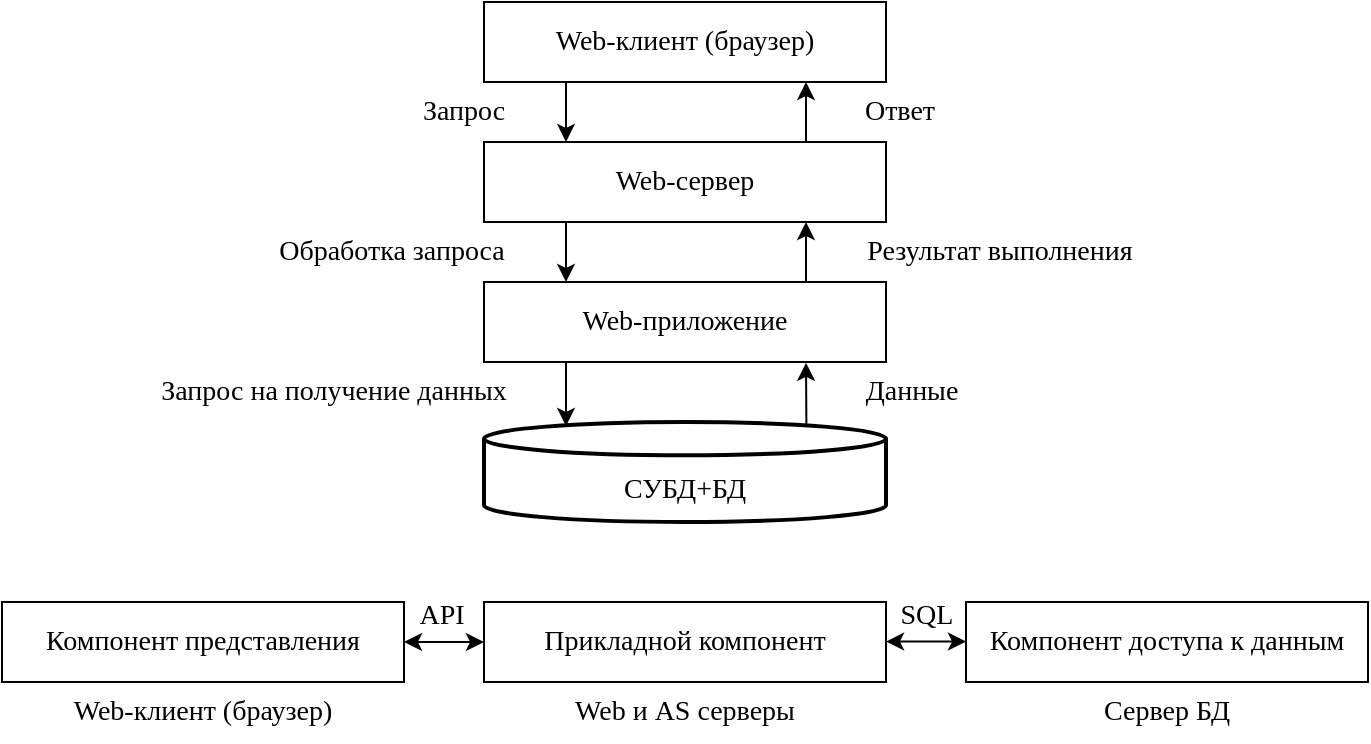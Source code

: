 <mxfile version="21.0.10" type="device"><diagram name="Страница 1" id="TZW22sQ7FZuwXQgcL7su"><mxGraphModel dx="1434" dy="388" grid="0" gridSize="10" guides="1" tooltips="1" connect="1" arrows="1" fold="1" page="0" pageScale="1" pageWidth="827" pageHeight="1169" math="0" shadow="0"><root><mxCell id="0"/><mxCell id="1" parent="0"/><mxCell id="z5t8IHFIO30qfRczuExm-2" value="&lt;br style=&quot;font-size: 14px;&quot;&gt;СУБД+БД" style="strokeWidth=2;html=1;shape=mxgraph.flowchart.database;whiteSpace=wrap;fontFamily=Times New Roman;fontSize=14;" vertex="1" parent="1"><mxGeometry x="319" y="670" width="201" height="50" as="geometry"/></mxCell><mxCell id="z5t8IHFIO30qfRczuExm-5" value="Web-приложение" style="rounded=0;whiteSpace=wrap;html=1;fontFamily=Times New Roman;fontSize=14;" vertex="1" parent="1"><mxGeometry x="319" y="600" width="201" height="40" as="geometry"/></mxCell><mxCell id="z5t8IHFIO30qfRczuExm-6" value="Web-сервер" style="rounded=0;whiteSpace=wrap;html=1;fontFamily=Times New Roman;fontSize=14;" vertex="1" parent="1"><mxGeometry x="319" y="530" width="201" height="40" as="geometry"/></mxCell><mxCell id="z5t8IHFIO30qfRczuExm-7" value="Web-клиент (браузер)" style="rounded=0;whiteSpace=wrap;html=1;fontFamily=Times New Roman;fontSize=14;" vertex="1" parent="1"><mxGeometry x="319" y="460" width="201" height="40" as="geometry"/></mxCell><mxCell id="z5t8IHFIO30qfRczuExm-8" value="" style="endArrow=classic;html=1;rounded=0;exitX=0.802;exitY=0.031;exitDx=0;exitDy=0;exitPerimeter=0;entryX=0.801;entryY=1.01;entryDx=0;entryDy=0;entryPerimeter=0;" edge="1" parent="1" source="z5t8IHFIO30qfRczuExm-2" target="z5t8IHFIO30qfRczuExm-5"><mxGeometry width="50" height="50" relative="1" as="geometry"><mxPoint x="390" y="620" as="sourcePoint"/><mxPoint x="440" y="570" as="targetPoint"/></mxGeometry></mxCell><mxCell id="z5t8IHFIO30qfRczuExm-9" value="" style="endArrow=classic;html=1;rounded=0;exitX=0.802;exitY=0.031;exitDx=0;exitDy=0;exitPerimeter=0;entryX=0.801;entryY=1.01;entryDx=0;entryDy=0;entryPerimeter=0;" edge="1" parent="1"><mxGeometry width="50" height="50" relative="1" as="geometry"><mxPoint x="360" y="640" as="sourcePoint"/><mxPoint x="360" y="672" as="targetPoint"/></mxGeometry></mxCell><mxCell id="z5t8IHFIO30qfRczuExm-10" value="" style="endArrow=classic;html=1;rounded=0;" edge="1" parent="1"><mxGeometry width="50" height="50" relative="1" as="geometry"><mxPoint x="480" y="600" as="sourcePoint"/><mxPoint x="480" y="570" as="targetPoint"/></mxGeometry></mxCell><mxCell id="z5t8IHFIO30qfRczuExm-11" value="" style="endArrow=classic;html=1;rounded=0;" edge="1" parent="1"><mxGeometry width="50" height="50" relative="1" as="geometry"><mxPoint x="480" y="530" as="sourcePoint"/><mxPoint x="480" y="500" as="targetPoint"/></mxGeometry></mxCell><mxCell id="z5t8IHFIO30qfRczuExm-12" value="" style="endArrow=classic;html=1;rounded=0;" edge="1" parent="1"><mxGeometry width="50" height="50" relative="1" as="geometry"><mxPoint x="360" y="570" as="sourcePoint"/><mxPoint x="360" y="600" as="targetPoint"/></mxGeometry></mxCell><mxCell id="z5t8IHFIO30qfRczuExm-13" value="" style="endArrow=classic;html=1;rounded=0;" edge="1" parent="1"><mxGeometry width="50" height="50" relative="1" as="geometry"><mxPoint x="360" y="500" as="sourcePoint"/><mxPoint x="360" y="530" as="targetPoint"/></mxGeometry></mxCell><mxCell id="z5t8IHFIO30qfRczuExm-14" value="Запрос" style="text;html=1;strokeColor=none;fillColor=none;align=center;verticalAlign=middle;whiteSpace=wrap;rounded=0;fontFamily=Times New Roman;fontSize=14;" vertex="1" parent="1"><mxGeometry x="279" y="500" width="60" height="30" as="geometry"/></mxCell><mxCell id="z5t8IHFIO30qfRczuExm-15" value="Обработка запроса" style="text;html=1;strokeColor=none;fillColor=none;align=center;verticalAlign=middle;whiteSpace=wrap;rounded=0;fontFamily=Times New Roman;fontSize=14;" vertex="1" parent="1"><mxGeometry x="203" y="570" width="140" height="30" as="geometry"/></mxCell><mxCell id="z5t8IHFIO30qfRczuExm-16" value="Запрос на получение данных" style="text;html=1;strokeColor=none;fillColor=none;align=center;verticalAlign=middle;whiteSpace=wrap;rounded=0;fontFamily=Times New Roman;fontSize=14;" vertex="1" parent="1"><mxGeometry x="149" y="640" width="190" height="30" as="geometry"/></mxCell><mxCell id="z5t8IHFIO30qfRczuExm-17" value="Данные" style="text;html=1;strokeColor=none;fillColor=none;align=center;verticalAlign=middle;whiteSpace=wrap;rounded=0;fontFamily=Times New Roman;fontSize=14;" vertex="1" parent="1"><mxGeometry x="438" y="640" width="190" height="30" as="geometry"/></mxCell><mxCell id="z5t8IHFIO30qfRczuExm-18" value="Результат выполнения" style="text;html=1;strokeColor=none;fillColor=none;align=center;verticalAlign=middle;whiteSpace=wrap;rounded=0;fontFamily=Times New Roman;fontSize=14;" vertex="1" parent="1"><mxGeometry x="482" y="570" width="190" height="30" as="geometry"/></mxCell><mxCell id="z5t8IHFIO30qfRczuExm-19" value="Ответ" style="text;html=1;strokeColor=none;fillColor=none;align=center;verticalAlign=middle;whiteSpace=wrap;rounded=0;fontFamily=Times New Roman;fontSize=14;" vertex="1" parent="1"><mxGeometry x="488" y="500" width="78" height="30" as="geometry"/></mxCell><mxCell id="z5t8IHFIO30qfRczuExm-20" value="Компонент представления" style="rounded=0;whiteSpace=wrap;html=1;fontFamily=Times New Roman;fontSize=14;" vertex="1" parent="1"><mxGeometry x="78" y="760" width="201" height="40" as="geometry"/></mxCell><mxCell id="z5t8IHFIO30qfRczuExm-22" value="Прикладной компонент" style="rounded=0;whiteSpace=wrap;html=1;fontFamily=Times New Roman;fontSize=14;" vertex="1" parent="1"><mxGeometry x="319" y="760" width="201" height="40" as="geometry"/></mxCell><mxCell id="z5t8IHFIO30qfRczuExm-23" value="Компонент доступа к данным" style="rounded=0;whiteSpace=wrap;html=1;fontFamily=Times New Roman;fontSize=14;" vertex="1" parent="1"><mxGeometry x="560" y="760" width="201" height="40" as="geometry"/></mxCell><mxCell id="z5t8IHFIO30qfRczuExm-24" value="Web-клиент (браузер)" style="text;html=1;strokeColor=none;fillColor=none;align=center;verticalAlign=middle;whiteSpace=wrap;rounded=0;fontFamily=Times New Roman;fontSize=14;" vertex="1" parent="1"><mxGeometry x="78" y="800" width="201" height="30" as="geometry"/></mxCell><mxCell id="z5t8IHFIO30qfRczuExm-25" value="Web и AS серверы" style="text;html=1;strokeColor=none;fillColor=none;align=center;verticalAlign=middle;whiteSpace=wrap;rounded=0;fontFamily=Times New Roman;fontSize=14;" vertex="1" parent="1"><mxGeometry x="319" y="800" width="201" height="30" as="geometry"/></mxCell><mxCell id="z5t8IHFIO30qfRczuExm-26" value="Сервер БД" style="text;html=1;strokeColor=none;fillColor=none;align=center;verticalAlign=middle;whiteSpace=wrap;rounded=0;fontFamily=Times New Roman;fontSize=14;" vertex="1" parent="1"><mxGeometry x="560" y="800" width="201" height="30" as="geometry"/></mxCell><mxCell id="z5t8IHFIO30qfRczuExm-27" value="" style="endArrow=classic;startArrow=classic;html=1;rounded=0;exitX=1;exitY=0.5;exitDx=0;exitDy=0;entryX=0;entryY=0.5;entryDx=0;entryDy=0;" edge="1" parent="1" source="z5t8IHFIO30qfRczuExm-20" target="z5t8IHFIO30qfRczuExm-22"><mxGeometry width="50" height="50" relative="1" as="geometry"><mxPoint x="360" y="770" as="sourcePoint"/><mxPoint x="410" y="720" as="targetPoint"/></mxGeometry></mxCell><mxCell id="z5t8IHFIO30qfRczuExm-28" value="" style="endArrow=classic;startArrow=classic;html=1;rounded=0;exitX=1;exitY=0.5;exitDx=0;exitDy=0;entryX=0;entryY=0.5;entryDx=0;entryDy=0;" edge="1" parent="1"><mxGeometry width="50" height="50" relative="1" as="geometry"><mxPoint x="520" y="779.76" as="sourcePoint"/><mxPoint x="560" y="779.76" as="targetPoint"/></mxGeometry></mxCell><mxCell id="z5t8IHFIO30qfRczuExm-29" value="API" style="text;html=1;strokeColor=none;fillColor=none;align=center;verticalAlign=middle;whiteSpace=wrap;rounded=0;fontFamily=Times New Roman;fontSize=14;" vertex="1" parent="1"><mxGeometry x="272" y="752" width="52" height="30" as="geometry"/></mxCell><mxCell id="z5t8IHFIO30qfRczuExm-30" value="SQL" style="text;html=1;strokeColor=none;fillColor=none;align=center;verticalAlign=middle;whiteSpace=wrap;rounded=0;fontFamily=Times New Roman;fontSize=14;" vertex="1" parent="1"><mxGeometry x="514" y="752" width="53" height="30" as="geometry"/></mxCell></root></mxGraphModel></diagram></mxfile>